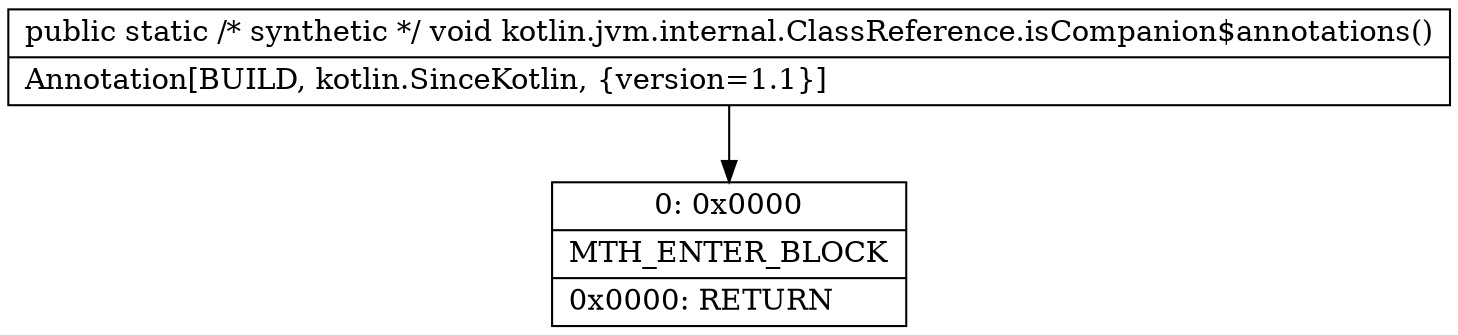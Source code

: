 digraph "CFG forkotlin.jvm.internal.ClassReference.isCompanion$annotations()V" {
Node_0 [shape=record,label="{0\:\ 0x0000|MTH_ENTER_BLOCK\l|0x0000: RETURN   \l}"];
MethodNode[shape=record,label="{public static \/* synthetic *\/ void kotlin.jvm.internal.ClassReference.isCompanion$annotations()  | Annotation[BUILD, kotlin.SinceKotlin, \{version=1.1\}]\l}"];
MethodNode -> Node_0;
}

